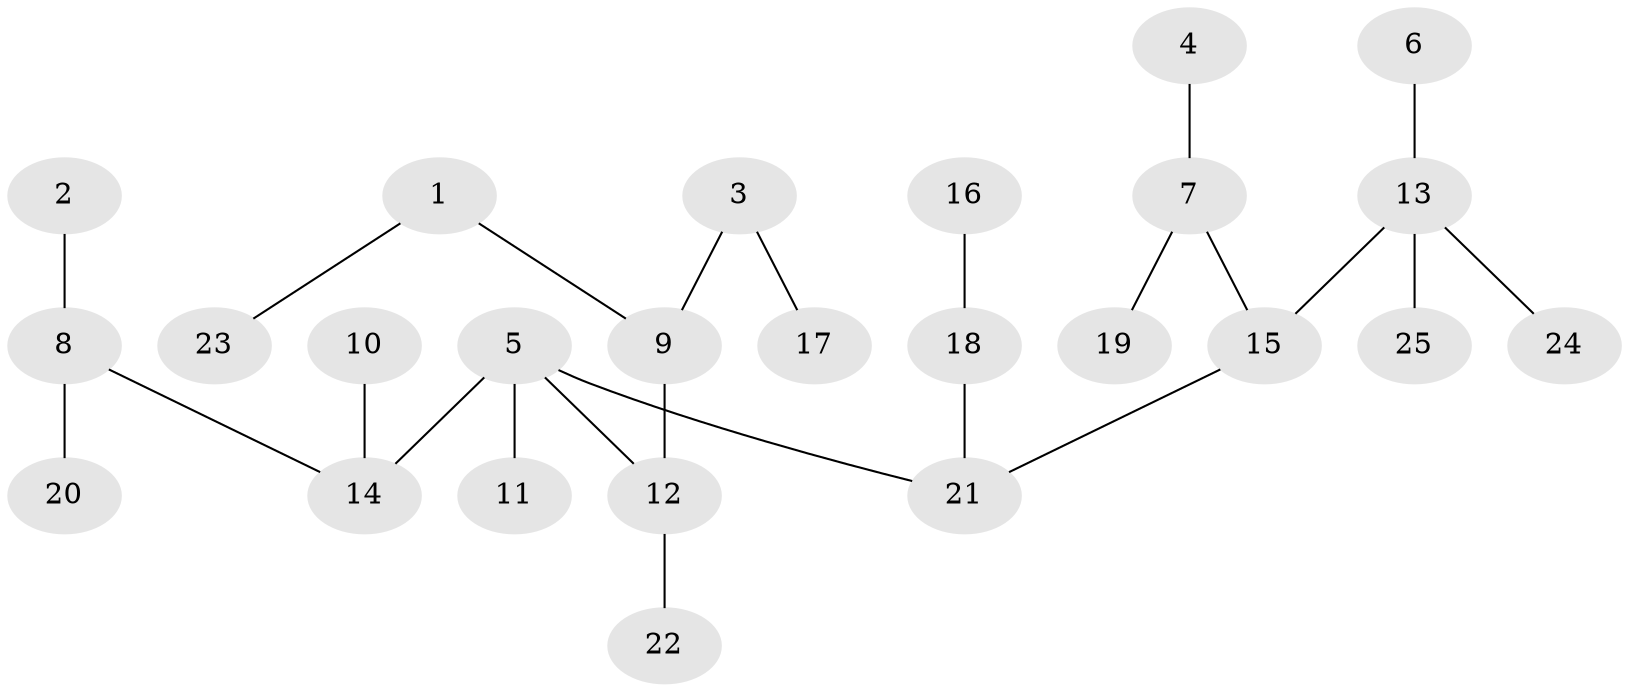 // original degree distribution, {4: 0.08433734939759036, 5: 0.024096385542168676, 3: 0.12048192771084337, 6: 0.03614457831325301, 2: 0.20481927710843373, 1: 0.5301204819277109}
// Generated by graph-tools (version 1.1) at 2025/37/03/04/25 23:37:28]
// undirected, 25 vertices, 24 edges
graph export_dot {
  node [color=gray90,style=filled];
  1;
  2;
  3;
  4;
  5;
  6;
  7;
  8;
  9;
  10;
  11;
  12;
  13;
  14;
  15;
  16;
  17;
  18;
  19;
  20;
  21;
  22;
  23;
  24;
  25;
  1 -- 9 [weight=1.0];
  1 -- 23 [weight=1.0];
  2 -- 8 [weight=1.0];
  3 -- 9 [weight=1.0];
  3 -- 17 [weight=1.0];
  4 -- 7 [weight=1.0];
  5 -- 11 [weight=1.0];
  5 -- 12 [weight=1.0];
  5 -- 14 [weight=1.0];
  5 -- 21 [weight=1.0];
  6 -- 13 [weight=1.0];
  7 -- 15 [weight=1.0];
  7 -- 19 [weight=1.0];
  8 -- 14 [weight=1.0];
  8 -- 20 [weight=1.0];
  9 -- 12 [weight=1.0];
  10 -- 14 [weight=1.0];
  12 -- 22 [weight=1.0];
  13 -- 15 [weight=1.0];
  13 -- 24 [weight=1.0];
  13 -- 25 [weight=1.0];
  15 -- 21 [weight=1.0];
  16 -- 18 [weight=1.0];
  18 -- 21 [weight=1.0];
}
